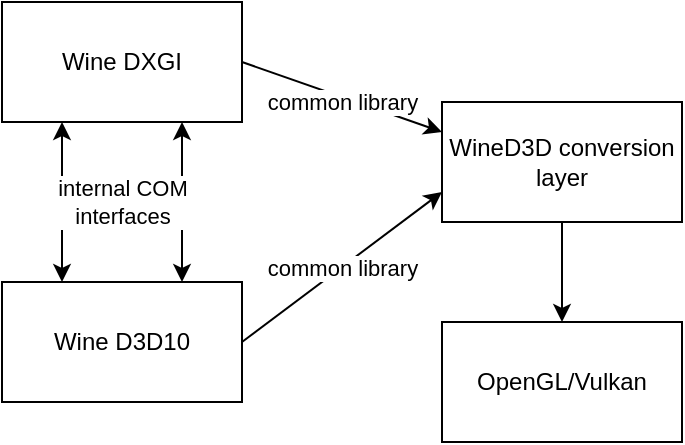 <mxfile>
    <diagram id="hNJyPYtMfXWekA_CGgnJ" name="Pagina-1">
        <mxGraphModel dx="755" dy="510" grid="1" gridSize="10" guides="1" tooltips="1" connect="1" arrows="1" fold="1" page="1" pageScale="1" pageWidth="827" pageHeight="1169" math="0" shadow="0">
            <root>
                <mxCell id="0"/>
                <mxCell id="1" parent="0"/>
                <mxCell id="7" value="common library" style="edgeStyle=none;html=1;entryX=0;entryY=0.25;entryDx=0;entryDy=0;exitX=1;exitY=0.5;exitDx=0;exitDy=0;" edge="1" parent="1" source="2" target="4">
                    <mxGeometry x="0.016" y="-2" relative="1" as="geometry">
                        <mxPoint as="offset"/>
                    </mxGeometry>
                </mxCell>
                <mxCell id="10" style="edgeStyle=none;html=1;entryX=0.75;entryY=0;entryDx=0;entryDy=0;exitX=0.75;exitY=1;exitDx=0;exitDy=0;startArrow=classic;startFill=1;" edge="1" parent="1" source="2" target="3">
                    <mxGeometry relative="1" as="geometry"/>
                </mxCell>
                <mxCell id="2" value="Wine DXGI" style="rounded=0;whiteSpace=wrap;html=1;" vertex="1" parent="1">
                    <mxGeometry x="200" y="240" width="120" height="60" as="geometry"/>
                </mxCell>
                <mxCell id="8" value="common library" style="edgeStyle=none;html=1;entryX=0;entryY=0.75;entryDx=0;entryDy=0;exitX=1;exitY=0.5;exitDx=0;exitDy=0;" edge="1" parent="1" source="3" target="4">
                    <mxGeometry relative="1" as="geometry"/>
                </mxCell>
                <mxCell id="9" value="internal COM&lt;br&gt;interfaces" style="edgeStyle=none;html=1;entryX=0.25;entryY=1;entryDx=0;entryDy=0;exitX=0.25;exitY=0;exitDx=0;exitDy=0;startArrow=classic;startFill=1;" edge="1" parent="1" source="3" target="2">
                    <mxGeometry y="-30" relative="1" as="geometry">
                        <mxPoint as="offset"/>
                    </mxGeometry>
                </mxCell>
                <mxCell id="3" value="Wine D3D10" style="rounded=0;whiteSpace=wrap;html=1;" vertex="1" parent="1">
                    <mxGeometry x="200" y="380" width="120" height="60" as="geometry"/>
                </mxCell>
                <mxCell id="6" style="edgeStyle=none;html=1;entryX=0.5;entryY=0;entryDx=0;entryDy=0;exitX=0.5;exitY=1;exitDx=0;exitDy=0;" edge="1" parent="1" source="4" target="5">
                    <mxGeometry relative="1" as="geometry"/>
                </mxCell>
                <mxCell id="4" value="WineD3D conversion layer" style="rounded=0;whiteSpace=wrap;html=1;" vertex="1" parent="1">
                    <mxGeometry x="420" y="290" width="120" height="60" as="geometry"/>
                </mxCell>
                <mxCell id="5" value="OpenGL/Vulkan" style="rounded=0;whiteSpace=wrap;html=1;" vertex="1" parent="1">
                    <mxGeometry x="420" y="400" width="120" height="60" as="geometry"/>
                </mxCell>
            </root>
        </mxGraphModel>
    </diagram>
</mxfile>